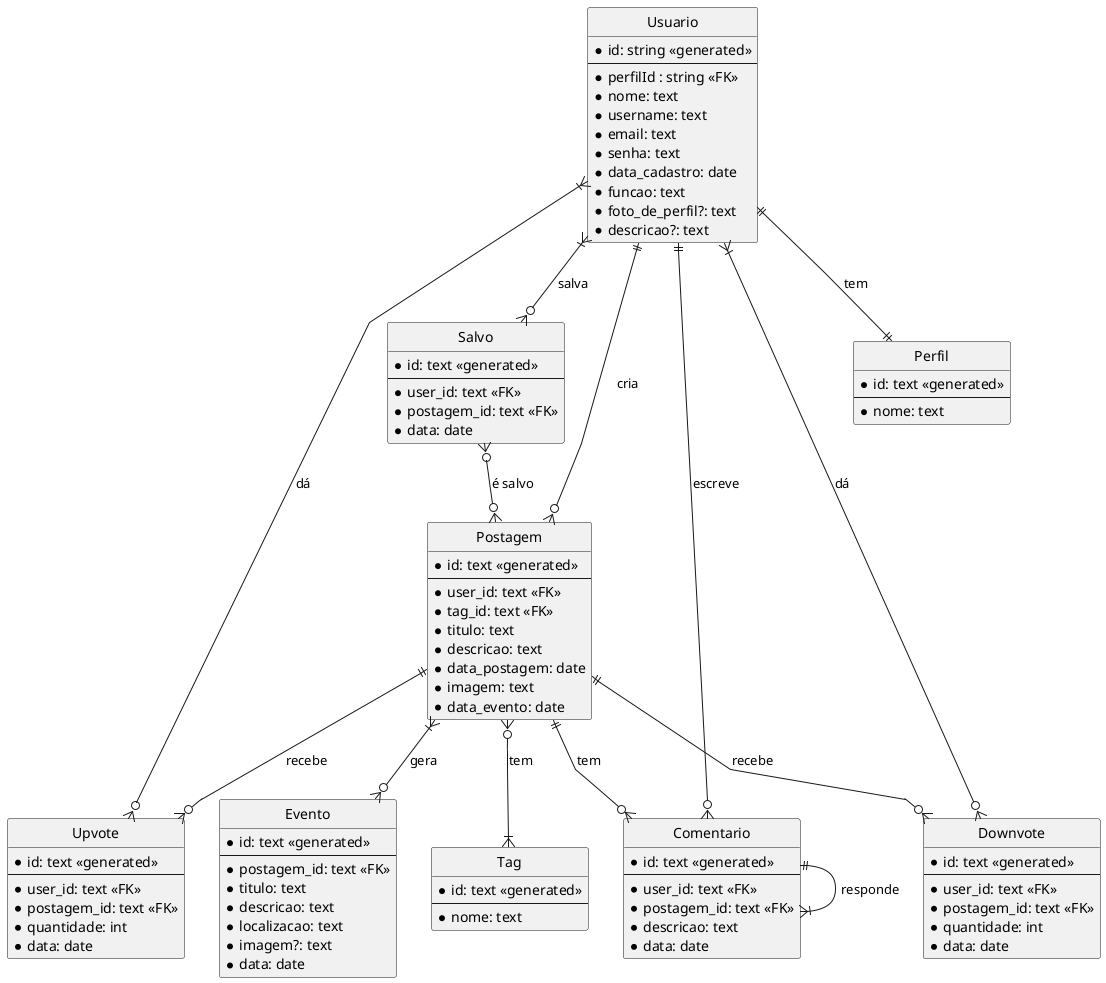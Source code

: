 @startuml ufam-explore-ER
hide circle
skinparam linetype polyline

entity "Usuario" {
   * id: string <<generated>>
   --
   * perfilId : string <<FK>>
   * nome: text
   * username: text
   * email: text
   * senha: text
   * data_cadastro: date
   * funcao: text
   * foto_de_perfil?: text
   * descricao?: text
}

entity "Evento" {
   * id: text <<generated>>
   --
   * postagem_id: text <<FK>>
   * titulo: text
   * descricao: text
   * localizacao: text
   * imagem?: text
   * data: date
}

entity "Postagem" {
   * id: text <<generated>>
   --
   * user_id: text <<FK>>
   * tag_id: text <<FK>>
   * titulo: text
   * descricao: text
   * data_postagem: date
   * imagem: text
   * data_evento: date
}

entity "Tag" {
   * id: text <<generated>>
   --
   * nome: text
}

entity "Comentario" {
   * id: text <<generated>>
   --
   * user_id: text <<FK>>
   * postagem_id: text <<FK>>
   * descricao: text
   * data: date
}

entity "Upvote" {
   * id: text <<generated>>
   --
   * user_id: text <<FK>>
   * postagem_id: text <<FK>>
   * quantidade: int
   * data: date
}

entity "Downvote" {
   * id: text <<generated>>
   --
   * user_id: text <<FK>>
   * postagem_id: text <<FK>>
   * quantidade: int
   * data: date
}

entity "Salvo" {
   * id: text <<generated>>
   --
   * user_id: text <<FK>>
   * postagem_id: text <<FK>>
   * data: date
}

entity "Perfil" {
   * id: text <<generated>>
   --
   * nome: text
}

Usuario ||--o{ Postagem : "cria"
Usuario ||--o{ Comentario : "escreve"
Usuario }|--o{ Upvote : "dá"
Usuario }|--o{ Downvote : "dá"
Usuario }|--o{ Salvo : "salva"
Usuario ||--|| Perfil : "tem"

Salvo }o--o{ Postagem : "é salvo"
Postagem }o--|{ Tag : "tem"
Postagem ||--o{ Comentario : "tem"
Postagem ||--o{ Upvote : "recebe"
Postagem ||--o{ Downvote : "recebe"
Comentario ||--|{ Comentario : "responde"
Postagem }|--o{ Evento : "gera"

@enduml
